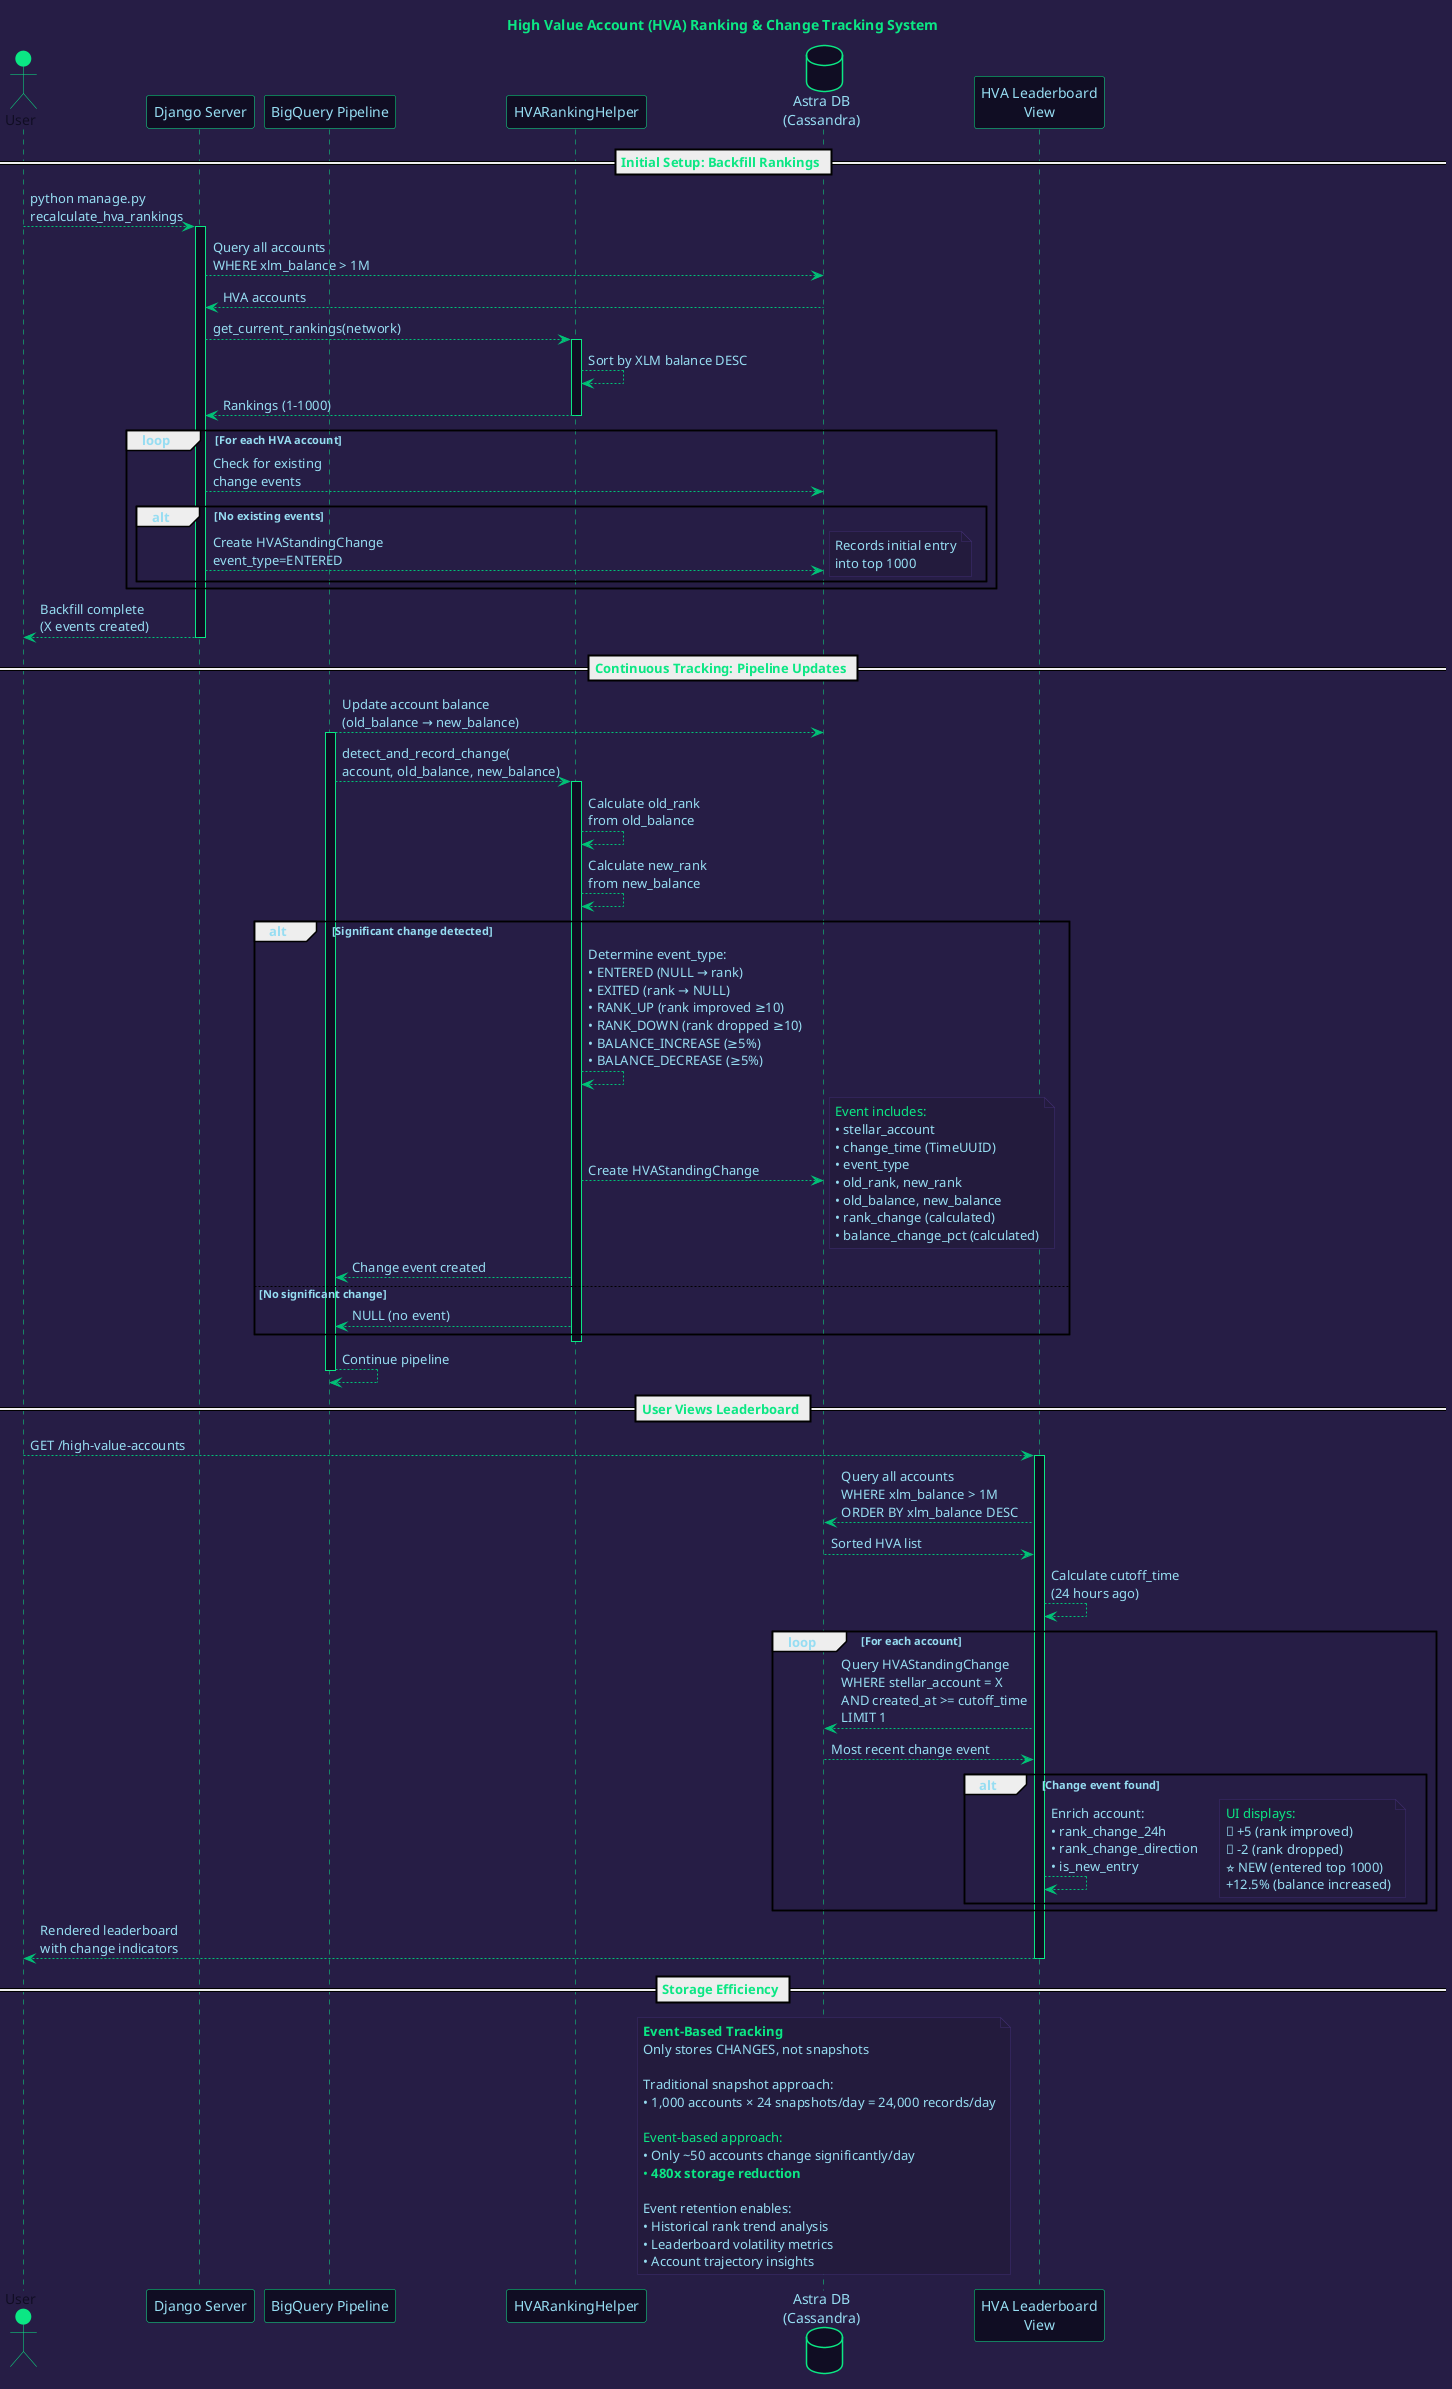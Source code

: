 @startuml HVA Ranking System

skinparam backgroundColor #261D45
skinparam defaultFontColor #96DDF2

skinparam participant {
  BackgroundColor #100D23
  BorderColor #0BE784
  FontColor #96DDF2
}

skinparam actor {
  BackgroundColor #0BE784
  BorderColor #0BE784
  FontColor #100D23
}

skinparam database {
  BackgroundColor #100D23
  BorderColor #0BE784
  FontColor #96DDF2
}

skinparam note {
  BackgroundColor #231B3D
  BorderColor #3f2c70
  FontColor #96DDF2
}

skinparam sequence {
  ArrowColor #01C176
  LifeLineBorderColor #0BE784
  LifeLineBackgroundColor #100D23
}

title <color:#0BE784>High Value Account (HVA) Ranking & Change Tracking System

actor User as user #0BE784
participant "Django Server" as django
participant "BigQuery Pipeline" as pipeline
participant "HVARankingHelper" as helper
database "Astra DB\n(Cassandra)" as cassandra
participant "HVA Leaderboard\nView" as view

== <color:#0BE784>Initial Setup: Backfill Rankings ==

user -[#01C176]-> django: python manage.py\nrecalculate_hva_rankings
activate django
django -[#01C176]-> cassandra: Query all accounts\nWHERE xlm_balance > 1M
cassandra -[#01C176]-> django: HVA accounts
django -[#01C176]-> helper: get_current_rankings(network)
activate helper
helper -[#01C176]-> helper: Sort by XLM balance DESC
helper -[#01C176]-> django: Rankings (1-1000)
deactivate helper

loop For each HVA account
    django -[#01C176]-> cassandra: Check for existing\nchange events
    alt No existing events
        django -[#01C176]-> cassandra: Create HVAStandingChange\nevent_type=ENTERED
        note right #231B3D
            <color:#96DDF2>Records initial entry
            <color:#96DDF2>into top 1000
        end note
    end
end

django -[#01C176]-> user: Backfill complete\n(X events created)
deactivate django

== <color:#0BE784>Continuous Tracking: Pipeline Updates ==

pipeline -[#01C176]-> cassandra: Update account balance\n(old_balance → new_balance)
activate pipeline

pipeline -[#01C176]-> helper: detect_and_record_change(\naccount, old_balance, new_balance)
activate helper

helper -[#01C176]-> helper: Calculate old_rank\nfrom old_balance
helper -[#01C176]-> helper: Calculate new_rank\nfrom new_balance

alt Significant change detected
    helper -[#01C176]-> helper: Determine event_type:\n<color:#96DDF2>• ENTERED (NULL → rank)\n<color:#96DDF2>• EXITED (rank → NULL)\n<color:#96DDF2>• RANK_UP (rank improved ≥10)\n<color:#96DDF2>• RANK_DOWN (rank dropped ≥10)\n<color:#96DDF2>• BALANCE_INCREASE (≥5%)\n<color:#96DDF2>• BALANCE_DECREASE (≥5%)
    
    helper -[#01C176]-> cassandra: Create HVAStandingChange
    note right #231B3D
        <color:#0BE784>Event includes:
        <color:#96DDF2>• stellar_account
        <color:#96DDF2>• change_time (TimeUUID)
        <color:#96DDF2>• event_type
        <color:#96DDF2>• old_rank, new_rank
        <color:#96DDF2>• old_balance, new_balance
        <color:#96DDF2>• rank_change (calculated)
        <color:#96DDF2>• balance_change_pct (calculated)
    end note
    
    helper -[#01C176]-> pipeline: Change event created
else No significant change
    helper -[#01C176]-> pipeline: NULL (no event)
end

deactivate helper
pipeline -[#01C176]-> pipeline: Continue pipeline
deactivate pipeline

== <color:#0BE784>User Views Leaderboard ==

user -[#01C176]-> view: GET /high-value-accounts
activate view

view -[#01C176]-> cassandra: Query all accounts\nWHERE xlm_balance > 1M\nORDER BY xlm_balance DESC
cassandra -[#01C176]-> view: Sorted HVA list

view -[#01C176]-> view: Calculate cutoff_time\n(24 hours ago)

loop For each account
    view -[#01C176]-> cassandra: Query HVAStandingChange\nWHERE stellar_account = X\nAND created_at >= cutoff_time\nLIMIT 1
    cassandra -[#01C176]-> view: Most recent change event
    
    alt Change event found
        view -[#01C176]-> view: Enrich account:\n<color:#96DDF2>• rank_change_24h\n<color:#96DDF2>• rank_change_direction\n<color:#96DDF2>• is_new_entry
        note right #231B3D
            <color:#0BE784>UI displays:
            <color:#96DDF2>🔼 +5 (rank improved)
            <color:#96DDF2>🔽 -2 (rank dropped)
            <color:#96DDF2>⭐ NEW (entered top 1000)
            <color:#96DDF2>+12.5% (balance increased)
        end note
    end
end

view -[#01C176]-> user: Rendered leaderboard\nwith change indicators
deactivate view

== <color:#0BE784>Storage Efficiency ==

note over cassandra #231B3D
    <color:#0BE784>**Event-Based Tracking**
    <color:#96DDF2>Only stores CHANGES, not snapshots
    
    <color:#96DDF2>Traditional snapshot approach:
    <color:#96DDF2>• 1,000 accounts × 24 snapshots/day = 24,000 records/day
    
    <color:#0BE784>Event-based approach:
    <color:#96DDF2>• Only ~50 accounts change significantly/day
    <color:#0BE784>• **480x storage reduction**
    
    <color:#96DDF2>Event retention enables:
    <color:#96DDF2>• Historical rank trend analysis
    <color:#96DDF2>• Leaderboard volatility metrics
    <color:#96DDF2>• Account trajectory insights
end note

@enduml
